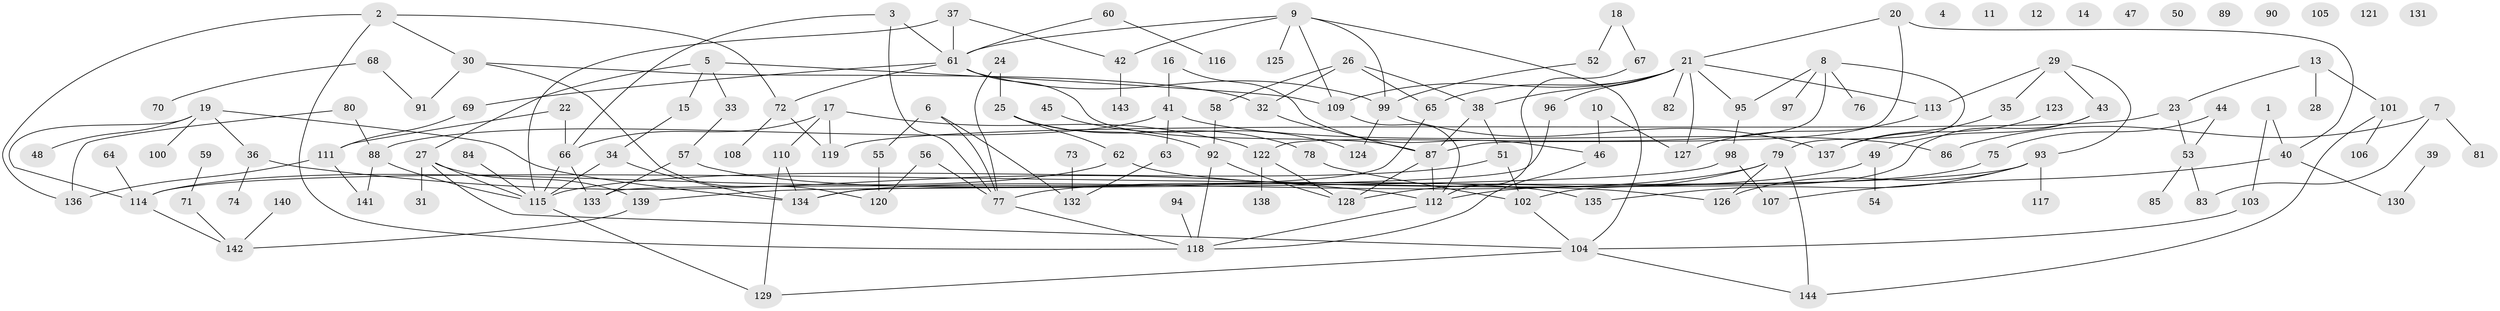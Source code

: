 // coarse degree distribution, {4: 0.18888888888888888, 3: 0.25555555555555554, 2: 0.2111111111111111, 5: 0.07777777777777778, 6: 0.044444444444444446, 8: 0.044444444444444446, 1: 0.15555555555555556, 7: 0.022222222222222223}
// Generated by graph-tools (version 1.1) at 2025/35/03/04/25 23:35:46]
// undirected, 144 vertices, 191 edges
graph export_dot {
  node [color=gray90,style=filled];
  1;
  2;
  3;
  4;
  5;
  6;
  7;
  8;
  9;
  10;
  11;
  12;
  13;
  14;
  15;
  16;
  17;
  18;
  19;
  20;
  21;
  22;
  23;
  24;
  25;
  26;
  27;
  28;
  29;
  30;
  31;
  32;
  33;
  34;
  35;
  36;
  37;
  38;
  39;
  40;
  41;
  42;
  43;
  44;
  45;
  46;
  47;
  48;
  49;
  50;
  51;
  52;
  53;
  54;
  55;
  56;
  57;
  58;
  59;
  60;
  61;
  62;
  63;
  64;
  65;
  66;
  67;
  68;
  69;
  70;
  71;
  72;
  73;
  74;
  75;
  76;
  77;
  78;
  79;
  80;
  81;
  82;
  83;
  84;
  85;
  86;
  87;
  88;
  89;
  90;
  91;
  92;
  93;
  94;
  95;
  96;
  97;
  98;
  99;
  100;
  101;
  102;
  103;
  104;
  105;
  106;
  107;
  108;
  109;
  110;
  111;
  112;
  113;
  114;
  115;
  116;
  117;
  118;
  119;
  120;
  121;
  122;
  123;
  124;
  125;
  126;
  127;
  128;
  129;
  130;
  131;
  132;
  133;
  134;
  135;
  136;
  137;
  138;
  139;
  140;
  141;
  142;
  143;
  144;
  1 -- 40;
  1 -- 103;
  2 -- 30;
  2 -- 72;
  2 -- 118;
  2 -- 136;
  3 -- 61;
  3 -- 66;
  3 -- 77;
  5 -- 15;
  5 -- 27;
  5 -- 33;
  5 -- 109;
  6 -- 55;
  6 -- 77;
  6 -- 132;
  7 -- 81;
  7 -- 83;
  7 -- 86;
  8 -- 76;
  8 -- 79;
  8 -- 95;
  8 -- 97;
  8 -- 122;
  9 -- 42;
  9 -- 61;
  9 -- 99;
  9 -- 104;
  9 -- 109;
  9 -- 125;
  10 -- 46;
  10 -- 127;
  13 -- 23;
  13 -- 28;
  13 -- 101;
  15 -- 34;
  16 -- 41;
  16 -- 46;
  17 -- 66;
  17 -- 110;
  17 -- 119;
  17 -- 122;
  18 -- 52;
  18 -- 67;
  19 -- 36;
  19 -- 48;
  19 -- 100;
  19 -- 114;
  19 -- 134;
  20 -- 21;
  20 -- 40;
  20 -- 87;
  21 -- 38;
  21 -- 65;
  21 -- 82;
  21 -- 95;
  21 -- 96;
  21 -- 109;
  21 -- 113;
  21 -- 127;
  22 -- 66;
  22 -- 111;
  23 -- 53;
  23 -- 119;
  24 -- 25;
  24 -- 77;
  25 -- 62;
  25 -- 78;
  25 -- 92;
  26 -- 32;
  26 -- 38;
  26 -- 58;
  26 -- 65;
  27 -- 31;
  27 -- 104;
  27 -- 115;
  27 -- 139;
  29 -- 35;
  29 -- 43;
  29 -- 93;
  29 -- 113;
  30 -- 32;
  30 -- 91;
  30 -- 120;
  32 -- 87;
  33 -- 57;
  34 -- 115;
  34 -- 134;
  35 -- 137;
  36 -- 74;
  36 -- 112;
  37 -- 42;
  37 -- 61;
  37 -- 115;
  38 -- 51;
  38 -- 87;
  39 -- 130;
  40 -- 107;
  40 -- 130;
  41 -- 63;
  41 -- 86;
  41 -- 88;
  42 -- 143;
  43 -- 49;
  43 -- 102;
  44 -- 53;
  44 -- 75;
  45 -- 124;
  46 -- 118;
  49 -- 54;
  49 -- 77;
  51 -- 102;
  51 -- 115;
  52 -- 99;
  53 -- 83;
  53 -- 85;
  55 -- 120;
  56 -- 77;
  56 -- 120;
  57 -- 133;
  57 -- 135;
  58 -- 92;
  59 -- 71;
  60 -- 61;
  60 -- 116;
  61 -- 69;
  61 -- 72;
  61 -- 87;
  61 -- 99;
  62 -- 114;
  62 -- 126;
  63 -- 132;
  64 -- 114;
  65 -- 134;
  66 -- 115;
  66 -- 133;
  67 -- 112;
  68 -- 70;
  68 -- 91;
  69 -- 111;
  71 -- 142;
  72 -- 108;
  72 -- 119;
  73 -- 132;
  75 -- 112;
  77 -- 118;
  78 -- 102;
  79 -- 126;
  79 -- 128;
  79 -- 134;
  79 -- 144;
  80 -- 88;
  80 -- 136;
  84 -- 115;
  87 -- 112;
  87 -- 128;
  88 -- 115;
  88 -- 141;
  92 -- 118;
  92 -- 128;
  93 -- 114;
  93 -- 117;
  93 -- 126;
  93 -- 135;
  94 -- 118;
  95 -- 98;
  96 -- 133;
  98 -- 107;
  98 -- 139;
  99 -- 124;
  99 -- 137;
  101 -- 106;
  101 -- 144;
  102 -- 104;
  103 -- 104;
  104 -- 129;
  104 -- 144;
  109 -- 112;
  110 -- 129;
  110 -- 134;
  111 -- 136;
  111 -- 141;
  112 -- 118;
  113 -- 127;
  114 -- 142;
  115 -- 129;
  122 -- 128;
  122 -- 138;
  123 -- 137;
  139 -- 142;
  140 -- 142;
}
